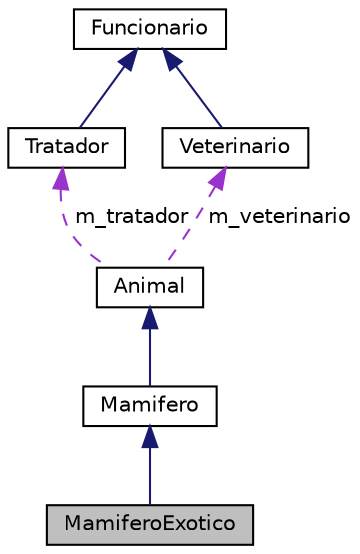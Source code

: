 digraph "MamiferoExotico"
{
  edge [fontname="Helvetica",fontsize="10",labelfontname="Helvetica",labelfontsize="10"];
  node [fontname="Helvetica",fontsize="10",shape=record];
  Node3 [label="MamiferoExotico",height=0.2,width=0.4,color="black", fillcolor="grey75", style="filled", fontcolor="black"];
  Node4 -> Node3 [dir="back",color="midnightblue",fontsize="10",style="solid",fontname="Helvetica"];
  Node4 [label="Mamifero",height=0.2,width=0.4,color="black", fillcolor="white", style="filled",URL="$class_mamifero.html"];
  Node5 -> Node4 [dir="back",color="midnightblue",fontsize="10",style="solid",fontname="Helvetica"];
  Node5 [label="Animal",height=0.2,width=0.4,color="black", fillcolor="white", style="filled",URL="$class_animal.html"];
  Node6 -> Node5 [dir="back",color="darkorchid3",fontsize="10",style="dashed",label=" m_tratador" ,fontname="Helvetica"];
  Node6 [label="Tratador",height=0.2,width=0.4,color="black", fillcolor="white", style="filled",URL="$class_tratador.html"];
  Node7 -> Node6 [dir="back",color="midnightblue",fontsize="10",style="solid",fontname="Helvetica"];
  Node7 [label="Funcionario",height=0.2,width=0.4,color="black", fillcolor="white", style="filled",URL="$class_funcionario.html"];
  Node8 -> Node5 [dir="back",color="darkorchid3",fontsize="10",style="dashed",label=" m_veterinario" ,fontname="Helvetica"];
  Node8 [label="Veterinario",height=0.2,width=0.4,color="black", fillcolor="white", style="filled",URL="$class_veterinario.html"];
  Node7 -> Node8 [dir="back",color="midnightblue",fontsize="10",style="solid",fontname="Helvetica"];
}
